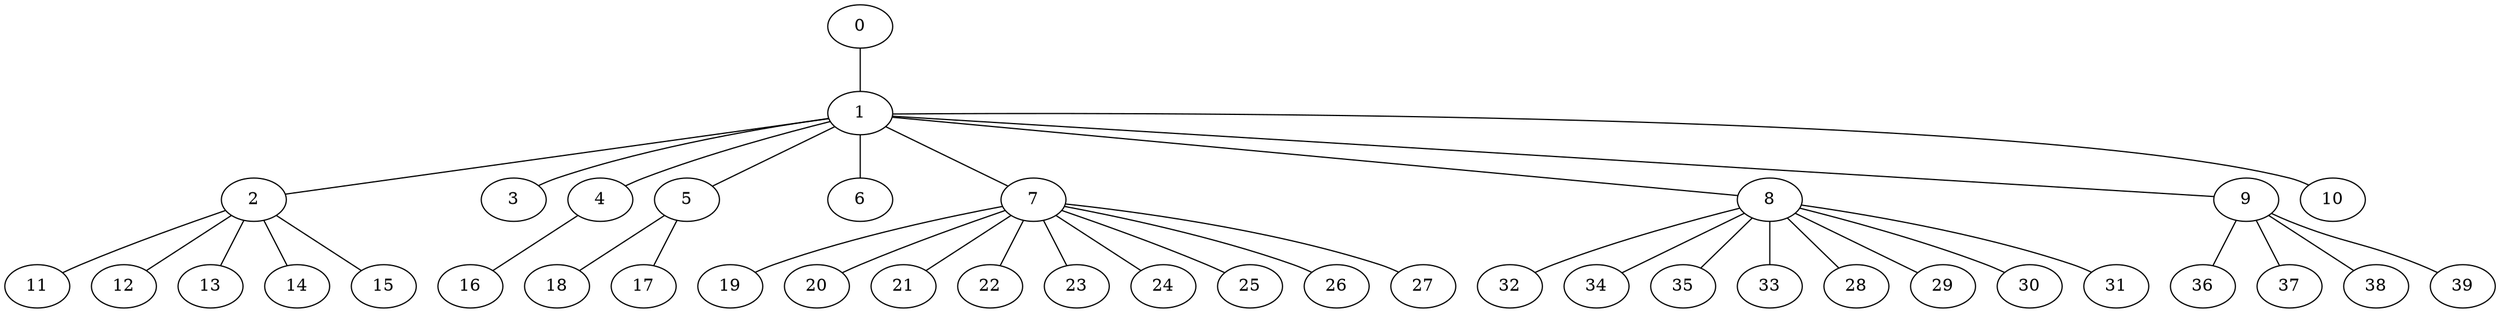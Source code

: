 
graph graphname {
    0 -- 1
1 -- 2
1 -- 3
1 -- 4
1 -- 5
1 -- 6
1 -- 7
1 -- 8
1 -- 9
1 -- 10
2 -- 11
2 -- 12
2 -- 13
2 -- 14
2 -- 15
4 -- 16
5 -- 18
5 -- 17
7 -- 19
7 -- 20
7 -- 21
7 -- 22
7 -- 23
7 -- 24
7 -- 25
7 -- 26
7 -- 27
8 -- 32
8 -- 34
8 -- 35
8 -- 33
8 -- 28
8 -- 29
8 -- 30
8 -- 31
9 -- 36
9 -- 37
9 -- 38
9 -- 39

}
